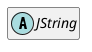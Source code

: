 @startuml
set namespaceSeparator \\
hide members
hide << alias >> circle

abstract class JString
@enduml
